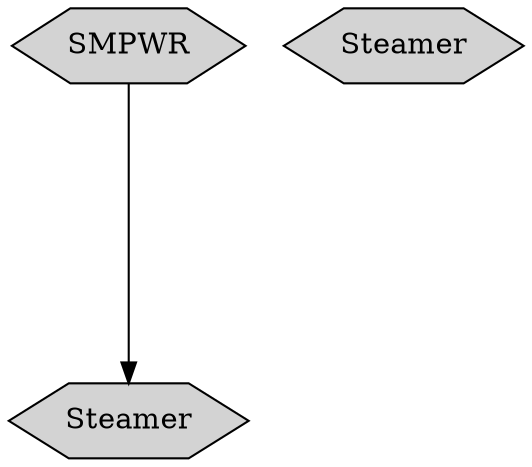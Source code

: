 // Network::graphviz
digraph "network-0" {
	graph [overlap=scale ranksep=2.0 splines=true]
	node [shape=hexagon style=filled]
	node [shape=hexagon]
	0 [label=SMPWR]
	1 [label=Steamer]
	2 [label=Steamer]
	0 -> 2
}
